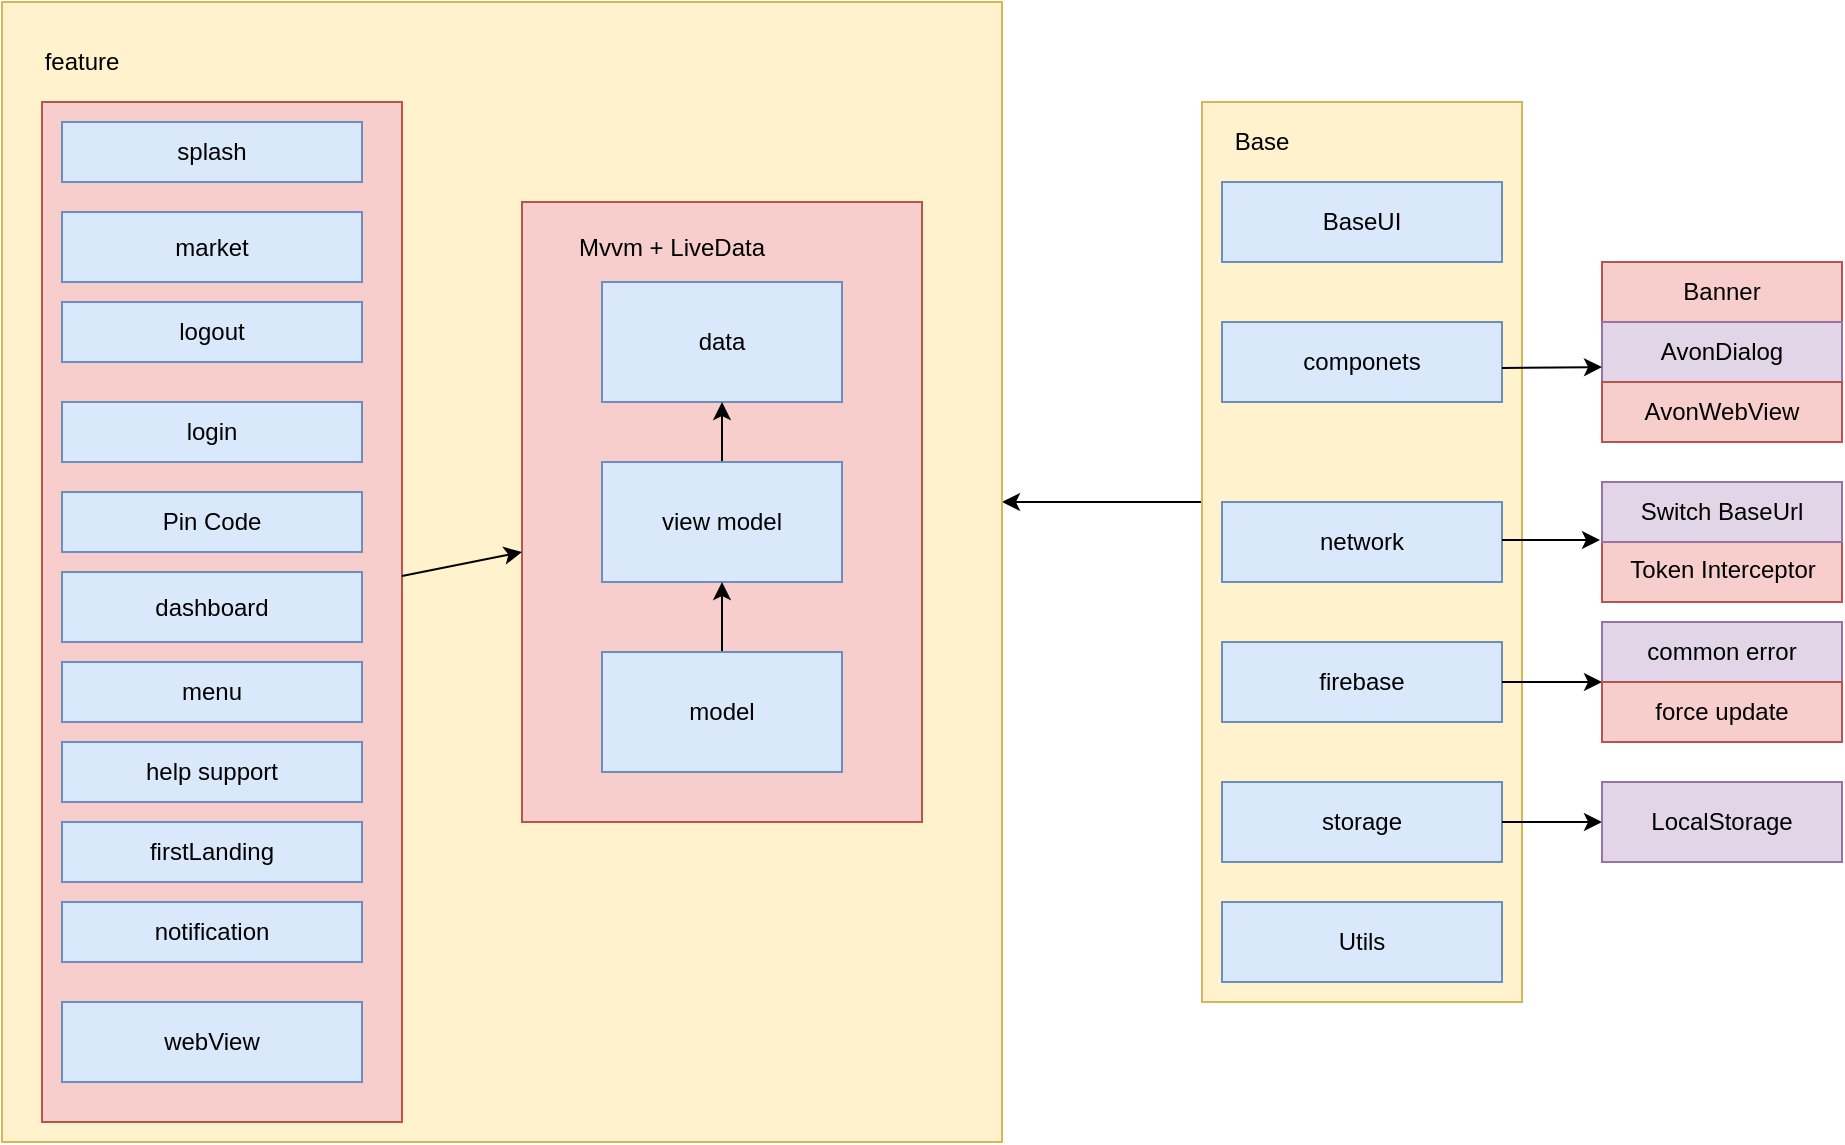 <mxfile version="14.0.3" type="github">
  <diagram id="4HwvLczh9sj1ICOomC-G" name="Page-1">
    <mxGraphModel dx="1038" dy="1717" grid="1" gridSize="10" guides="1" tooltips="1" connect="1" arrows="1" fold="1" page="1" pageScale="1" pageWidth="827" pageHeight="1169" background="#ffffff" math="0" shadow="0">
      <root>
        <mxCell id="0" />
        <mxCell id="1" parent="0" />
        <mxCell id="UJhaEMTks4X15ywETsPg-67" value="" style="edgeStyle=orthogonalEdgeStyle;rounded=0;orthogonalLoop=1;jettySize=auto;html=1;" parent="1" source="UJhaEMTks4X15ywETsPg-1" target="UJhaEMTks4X15ywETsPg-39" edge="1">
          <mxGeometry relative="1" as="geometry">
            <Array as="points">
              <mxPoint x="610" y="-50" />
              <mxPoint x="610" y="-50" />
            </Array>
          </mxGeometry>
        </mxCell>
        <mxCell id="UJhaEMTks4X15ywETsPg-1" value="" style="rounded=0;whiteSpace=wrap;html=1;fillColor=#fff2cc;strokeColor=#d6b656;" parent="1" vertex="1">
          <mxGeometry x="640" y="-250" width="160" height="450" as="geometry" />
        </mxCell>
        <mxCell id="UJhaEMTks4X15ywETsPg-2" value="BaseUI" style="rounded=0;whiteSpace=wrap;html=1;fillColor=#dae8fc;strokeColor=#6c8ebf;" parent="1" vertex="1">
          <mxGeometry x="650" y="-210" width="140" height="40" as="geometry" />
        </mxCell>
        <mxCell id="UJhaEMTks4X15ywETsPg-3" value="Base" style="text;html=1;strokeColor=none;fillColor=none;align=center;verticalAlign=middle;whiteSpace=wrap;rounded=0;" parent="1" vertex="1">
          <mxGeometry x="650" y="-240" width="40" height="20" as="geometry" />
        </mxCell>
        <mxCell id="UJhaEMTks4X15ywETsPg-4" value="" style="rounded=0;whiteSpace=wrap;html=1;fillColor=#dae8fc;strokeColor=#6c8ebf;" parent="1" vertex="1">
          <mxGeometry x="650" y="-140" width="140" height="40" as="geometry" />
        </mxCell>
        <mxCell id="UJhaEMTks4X15ywETsPg-5" value="componets" style="text;html=1;strokeColor=none;fillColor=none;align=center;verticalAlign=middle;whiteSpace=wrap;rounded=0;" parent="1" vertex="1">
          <mxGeometry x="700" y="-130" width="40" height="20" as="geometry" />
        </mxCell>
        <mxCell id="UJhaEMTks4X15ywETsPg-7" value="" style="rounded=0;whiteSpace=wrap;html=1;" parent="1" vertex="1">
          <mxGeometry x="840" y="-160" width="120" height="80" as="geometry" />
        </mxCell>
        <mxCell id="UJhaEMTks4X15ywETsPg-8" value="Banner" style="rounded=0;whiteSpace=wrap;html=1;fillColor=#f8cecc;strokeColor=#b85450;" parent="1" vertex="1">
          <mxGeometry x="840" y="-170" width="120" height="30" as="geometry" />
        </mxCell>
        <mxCell id="UJhaEMTks4X15ywETsPg-9" value="AvonDialog" style="rounded=0;whiteSpace=wrap;html=1;fillColor=#e1d5e7;strokeColor=#9673a6;" parent="1" vertex="1">
          <mxGeometry x="840" y="-140" width="120" height="30" as="geometry" />
        </mxCell>
        <mxCell id="UJhaEMTks4X15ywETsPg-10" value="AvonWebView" style="rounded=0;whiteSpace=wrap;html=1;fillColor=#f8cecc;strokeColor=#b85450;" parent="1" vertex="1">
          <mxGeometry x="840" y="-110" width="120" height="30" as="geometry" />
        </mxCell>
        <mxCell id="UJhaEMTks4X15ywETsPg-13" value="network" style="rounded=0;whiteSpace=wrap;html=1;fillColor=#dae8fc;strokeColor=#6c8ebf;" parent="1" vertex="1">
          <mxGeometry x="650" y="-50" width="140" height="40" as="geometry" />
        </mxCell>
        <mxCell id="UJhaEMTks4X15ywETsPg-15" value="" style="rounded=0;whiteSpace=wrap;html=1;fillColor=#f8cecc;strokeColor=#b85450;" parent="1" vertex="1">
          <mxGeometry x="840" y="-60" width="120" height="60" as="geometry" />
        </mxCell>
        <mxCell id="UJhaEMTks4X15ywETsPg-17" value="&lt;span&gt;Token Interceptor&lt;/span&gt;" style="verticalLabelPosition=bottom;verticalAlign=top;html=1;shape=mxgraph.basic.rect;fillColor2=none;strokeWidth=1;size=20;indent=5;fillColor=#e1d5e7;strokeColor=#9673a6;" parent="1" vertex="1">
          <mxGeometry x="840" y="-60" width="120" height="30" as="geometry" />
        </mxCell>
        <mxCell id="UJhaEMTks4X15ywETsPg-18" value="Switch BaseUrl" style="text;html=1;strokeColor=none;fillColor=none;align=center;verticalAlign=middle;whiteSpace=wrap;rounded=0;" parent="1" vertex="1">
          <mxGeometry x="855" y="-55" width="90" height="20" as="geometry" />
        </mxCell>
        <mxCell id="UJhaEMTks4X15ywETsPg-20" value="firebase" style="rounded=0;whiteSpace=wrap;html=1;fillColor=#dae8fc;strokeColor=#6c8ebf;" parent="1" vertex="1">
          <mxGeometry x="650" y="20" width="140" height="40" as="geometry" />
        </mxCell>
        <mxCell id="UJhaEMTks4X15ywETsPg-21" value="" style="endArrow=classic;html=1;" parent="1" edge="1">
          <mxGeometry width="50" height="50" relative="1" as="geometry">
            <mxPoint x="790" y="40" as="sourcePoint" />
            <mxPoint x="840" y="40" as="targetPoint" />
          </mxGeometry>
        </mxCell>
        <mxCell id="UJhaEMTks4X15ywETsPg-23" value="" style="rounded=0;whiteSpace=wrap;html=1;" parent="1" vertex="1">
          <mxGeometry x="840" y="10" width="120" height="60" as="geometry" />
        </mxCell>
        <mxCell id="UJhaEMTks4X15ywETsPg-24" value="" style="endArrow=classic;html=1;" parent="1" edge="1">
          <mxGeometry width="50" height="50" relative="1" as="geometry">
            <mxPoint x="790" y="-31" as="sourcePoint" />
            <mxPoint x="839" y="-31" as="targetPoint" />
          </mxGeometry>
        </mxCell>
        <mxCell id="UJhaEMTks4X15ywETsPg-30" value="" style="endArrow=classic;html=1;entryX=0;entryY=0.75;entryDx=0;entryDy=0;" parent="1" target="UJhaEMTks4X15ywETsPg-9" edge="1">
          <mxGeometry width="50" height="50" relative="1" as="geometry">
            <mxPoint x="790" y="-117" as="sourcePoint" />
            <mxPoint x="840" y="-170" as="targetPoint" />
          </mxGeometry>
        </mxCell>
        <mxCell id="UJhaEMTks4X15ywETsPg-32" value="common error" style="rounded=0;whiteSpace=wrap;html=1;fillColor=#e1d5e7;strokeColor=#9673a6;" parent="1" vertex="1">
          <mxGeometry x="840" y="10" width="120" height="30" as="geometry" />
        </mxCell>
        <mxCell id="UJhaEMTks4X15ywETsPg-33" value="force update" style="rounded=0;whiteSpace=wrap;html=1;fillColor=#f8cecc;strokeColor=#b85450;" parent="1" vertex="1">
          <mxGeometry x="840" y="40" width="120" height="30" as="geometry" />
        </mxCell>
        <mxCell id="UJhaEMTks4X15ywETsPg-34" value="storage" style="rounded=0;whiteSpace=wrap;html=1;fillColor=#dae8fc;strokeColor=#6c8ebf;" parent="1" vertex="1">
          <mxGeometry x="650" y="90" width="140" height="40" as="geometry" />
        </mxCell>
        <mxCell id="UJhaEMTks4X15ywETsPg-35" value="" style="endArrow=classic;html=1;" parent="1" target="UJhaEMTks4X15ywETsPg-36" edge="1">
          <mxGeometry width="50" height="50" relative="1" as="geometry">
            <mxPoint x="790" y="110" as="sourcePoint" />
            <mxPoint x="830" y="110" as="targetPoint" />
          </mxGeometry>
        </mxCell>
        <mxCell id="UJhaEMTks4X15ywETsPg-36" value="LocalStorage" style="rounded=0;whiteSpace=wrap;html=1;fillColor=#e1d5e7;strokeColor=#9673a6;" parent="1" vertex="1">
          <mxGeometry x="840" y="90" width="120" height="40" as="geometry" />
        </mxCell>
        <mxCell id="UJhaEMTks4X15ywETsPg-37" value="Utils" style="rounded=0;whiteSpace=wrap;html=1;fillColor=#dae8fc;strokeColor=#6c8ebf;" parent="1" vertex="1">
          <mxGeometry x="650" y="150" width="140" height="40" as="geometry" />
        </mxCell>
        <mxCell id="UJhaEMTks4X15ywETsPg-39" value="" style="rounded=0;whiteSpace=wrap;html=1;fillColor=#fff2cc;strokeColor=#d6b656;" parent="1" vertex="1">
          <mxGeometry x="40" y="-300" width="500" height="570" as="geometry" />
        </mxCell>
        <mxCell id="UJhaEMTks4X15ywETsPg-40" value="feature" style="text;html=1;strokeColor=none;fillColor=none;align=center;verticalAlign=middle;whiteSpace=wrap;rounded=0;" parent="1" vertex="1">
          <mxGeometry x="60" y="-280" width="40" height="20" as="geometry" />
        </mxCell>
        <mxCell id="UJhaEMTks4X15ywETsPg-41" value="" style="rounded=0;whiteSpace=wrap;html=1;fillColor=#f8cecc;strokeColor=#b85450;" parent="1" vertex="1">
          <mxGeometry x="300" y="-200" width="200" height="310" as="geometry" />
        </mxCell>
        <mxCell id="UJhaEMTks4X15ywETsPg-43" value="" style="rounded=0;whiteSpace=wrap;html=1;fillColor=#f8cecc;strokeColor=#b85450;" parent="1" vertex="1">
          <mxGeometry x="60" y="-250" width="180" height="510" as="geometry" />
        </mxCell>
        <mxCell id="UJhaEMTks4X15ywETsPg-44" value="splash" style="rounded=0;whiteSpace=wrap;html=1;fillColor=#dae8fc;strokeColor=#6c8ebf;" parent="1" vertex="1">
          <mxGeometry x="70" y="-240" width="150" height="30" as="geometry" />
        </mxCell>
        <mxCell id="UJhaEMTks4X15ywETsPg-45" value="login" style="rounded=0;whiteSpace=wrap;html=1;fillColor=#dae8fc;strokeColor=#6c8ebf;" parent="1" vertex="1">
          <mxGeometry x="70" y="-100" width="150" height="30" as="geometry" />
        </mxCell>
        <mxCell id="UJhaEMTks4X15ywETsPg-46" value="market" style="rounded=0;whiteSpace=wrap;html=1;fillColor=#dae8fc;strokeColor=#6c8ebf;" parent="1" vertex="1">
          <mxGeometry x="70" y="-195" width="150" height="35" as="geometry" />
        </mxCell>
        <mxCell id="UJhaEMTks4X15ywETsPg-47" value="Pin Code" style="rounded=0;whiteSpace=wrap;html=1;fillColor=#dae8fc;strokeColor=#6c8ebf;" parent="1" vertex="1">
          <mxGeometry x="70" y="-55" width="150" height="30" as="geometry" />
        </mxCell>
        <mxCell id="UJhaEMTks4X15ywETsPg-48" value="dashboard" style="rounded=0;whiteSpace=wrap;html=1;fillColor=#dae8fc;strokeColor=#6c8ebf;" parent="1" vertex="1">
          <mxGeometry x="70" y="-15" width="150" height="35" as="geometry" />
        </mxCell>
        <mxCell id="UJhaEMTks4X15ywETsPg-49" value="menu" style="rounded=0;whiteSpace=wrap;html=1;fillColor=#dae8fc;strokeColor=#6c8ebf;" parent="1" vertex="1">
          <mxGeometry x="70" y="30" width="150" height="30" as="geometry" />
        </mxCell>
        <mxCell id="UJhaEMTks4X15ywETsPg-50" value="help support" style="rounded=0;whiteSpace=wrap;html=1;fillColor=#dae8fc;strokeColor=#6c8ebf;" parent="1" vertex="1">
          <mxGeometry x="70" y="70" width="150" height="30" as="geometry" />
        </mxCell>
        <mxCell id="UJhaEMTks4X15ywETsPg-51" value="firstLanding" style="rounded=0;whiteSpace=wrap;html=1;fillColor=#dae8fc;strokeColor=#6c8ebf;" parent="1" vertex="1">
          <mxGeometry x="70" y="110" width="150" height="30" as="geometry" />
        </mxCell>
        <mxCell id="UJhaEMTks4X15ywETsPg-52" value="notification" style="rounded=0;whiteSpace=wrap;html=1;fillColor=#dae8fc;strokeColor=#6c8ebf;" parent="1" vertex="1">
          <mxGeometry x="70" y="150" width="150" height="30" as="geometry" />
        </mxCell>
        <mxCell id="UJhaEMTks4X15ywETsPg-54" value="logout" style="rounded=0;whiteSpace=wrap;html=1;fillColor=#dae8fc;strokeColor=#6c8ebf;" parent="1" vertex="1">
          <mxGeometry x="70" y="-150" width="150" height="30" as="geometry" />
        </mxCell>
        <mxCell id="UJhaEMTks4X15ywETsPg-60" value="data" style="rounded=0;whiteSpace=wrap;html=1;fillColor=#dae8fc;strokeColor=#6c8ebf;" parent="1" vertex="1">
          <mxGeometry x="340" y="-160" width="120" height="60" as="geometry" />
        </mxCell>
        <mxCell id="UJhaEMTks4X15ywETsPg-65" value="" style="edgeStyle=orthogonalEdgeStyle;rounded=0;orthogonalLoop=1;jettySize=auto;html=1;entryX=0.5;entryY=1;entryDx=0;entryDy=0;" parent="1" source="UJhaEMTks4X15ywETsPg-61" target="UJhaEMTks4X15ywETsPg-60" edge="1">
          <mxGeometry relative="1" as="geometry">
            <mxPoint x="400" y="-90" as="targetPoint" />
          </mxGeometry>
        </mxCell>
        <mxCell id="UJhaEMTks4X15ywETsPg-61" value="view model" style="rounded=0;whiteSpace=wrap;html=1;fillColor=#dae8fc;strokeColor=#6c8ebf;" parent="1" vertex="1">
          <mxGeometry x="340" y="-70" width="120" height="60" as="geometry" />
        </mxCell>
        <mxCell id="UJhaEMTks4X15ywETsPg-64" style="edgeStyle=orthogonalEdgeStyle;rounded=0;orthogonalLoop=1;jettySize=auto;html=1;exitX=0.5;exitY=0;exitDx=0;exitDy=0;entryX=0.5;entryY=1;entryDx=0;entryDy=0;" parent="1" source="UJhaEMTks4X15ywETsPg-62" target="UJhaEMTks4X15ywETsPg-61" edge="1">
          <mxGeometry relative="1" as="geometry" />
        </mxCell>
        <mxCell id="UJhaEMTks4X15ywETsPg-62" value="model" style="rounded=0;whiteSpace=wrap;html=1;fillColor=#dae8fc;strokeColor=#6c8ebf;" parent="1" vertex="1">
          <mxGeometry x="340" y="25" width="120" height="60" as="geometry" />
        </mxCell>
        <mxCell id="UJhaEMTks4X15ywETsPg-63" value="Mvvm + LiveData" style="text;html=1;strokeColor=none;fillColor=none;align=center;verticalAlign=middle;whiteSpace=wrap;rounded=0;" parent="1" vertex="1">
          <mxGeometry x="290" y="-187.5" width="170" height="20" as="geometry" />
        </mxCell>
        <mxCell id="UJhaEMTks4X15ywETsPg-66" value="" style="endArrow=classic;html=1;" parent="1" source="UJhaEMTks4X15ywETsPg-43" target="UJhaEMTks4X15ywETsPg-41" edge="1">
          <mxGeometry width="50" height="50" relative="1" as="geometry">
            <mxPoint x="310" y="320" as="sourcePoint" />
            <mxPoint x="360" y="270" as="targetPoint" />
          </mxGeometry>
        </mxCell>
        <mxCell id="UJhaEMTks4X15ywETsPg-69" value="webView" style="rounded=0;whiteSpace=wrap;html=1;fillColor=#dae8fc;strokeColor=#6c8ebf;" parent="1" vertex="1">
          <mxGeometry x="70" y="200" width="150" height="40" as="geometry" />
        </mxCell>
      </root>
    </mxGraphModel>
  </diagram>
</mxfile>
